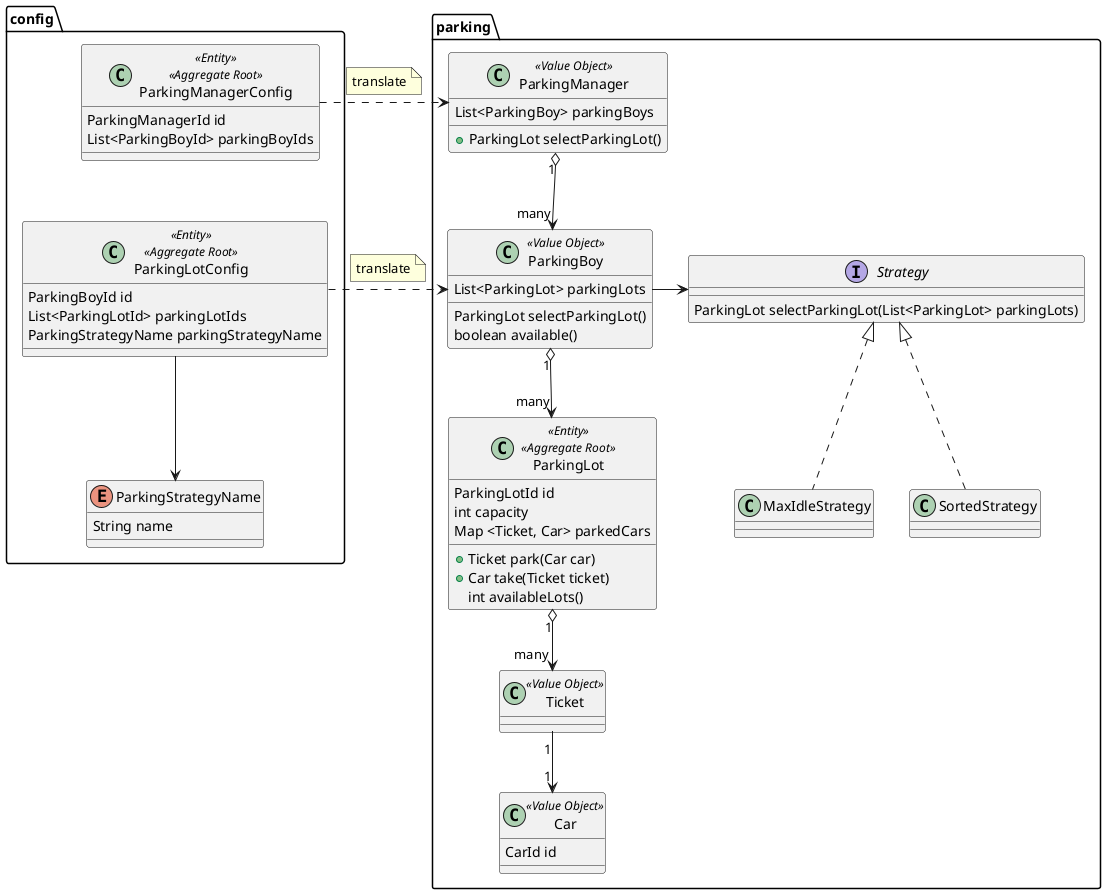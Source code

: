 @startuml

package config {
  class ParkingManagerConfig <<Entity>> <<Aggregate Root>> {
     ParkingManagerId id
     List<ParkingBoyId> parkingBoyIds
  }

  ParkingManagerConfig --[hidden] ParkingLotConfig

  class ParkingLotConfig <<Entity>> <<Aggregate Root>> {
    ParkingBoyId id
    List<ParkingLotId> parkingLotIds
    ParkingStrategyName parkingStrategyName
  }

  enum ParkingStrategyName {
    String name
  }
  ParkingLotConfig --> ParkingStrategyName
}


package parking {
  class ParkingManager <<Value Object>> {
    List<ParkingBoy> parkingBoys

    + ParkingLot selectParkingLot()
  }
  ParkingManagerConfig .> ParkingManager
  note top on link
    translate
  end note
  ParkingManager  "1" o--> "many" ParkingBoy

  class ParkingBoy <<Value Object>> {
    List<ParkingLot> parkingLots

    ParkingLot selectParkingLot()
    boolean available()
  }
  ParkingLotConfig .> ParkingBoy
  note top on link
    translate
  end note

  interface Strategy {
    ParkingLot selectParkingLot(List<ParkingLot> parkingLots)
  }
  class SortedStrategy
  class MaxIdleStrategy
  Strategy <|.. SortedStrategy
  Strategy <|.. MaxIdleStrategy
  ParkingBoy -> Strategy

  class ParkingLot <<Entity>> <<Aggregate Root>> {
    ParkingLotId id
    int capacity
    Map <Ticket, Car> parkedCars

    + Ticket park(Car car)
    + Car take(Ticket ticket)
    int availableLots()
  }

  Class Car <<Value Object>> {
      CarId id
  }

  Class Ticket <<Value Object>> {
  }

  Ticket "1" --> "1" Car
  ParkingLot "1" o--> "many" Ticket
  ParkingBoy "1" o--> "many" ParkingLot
}
@enduml
